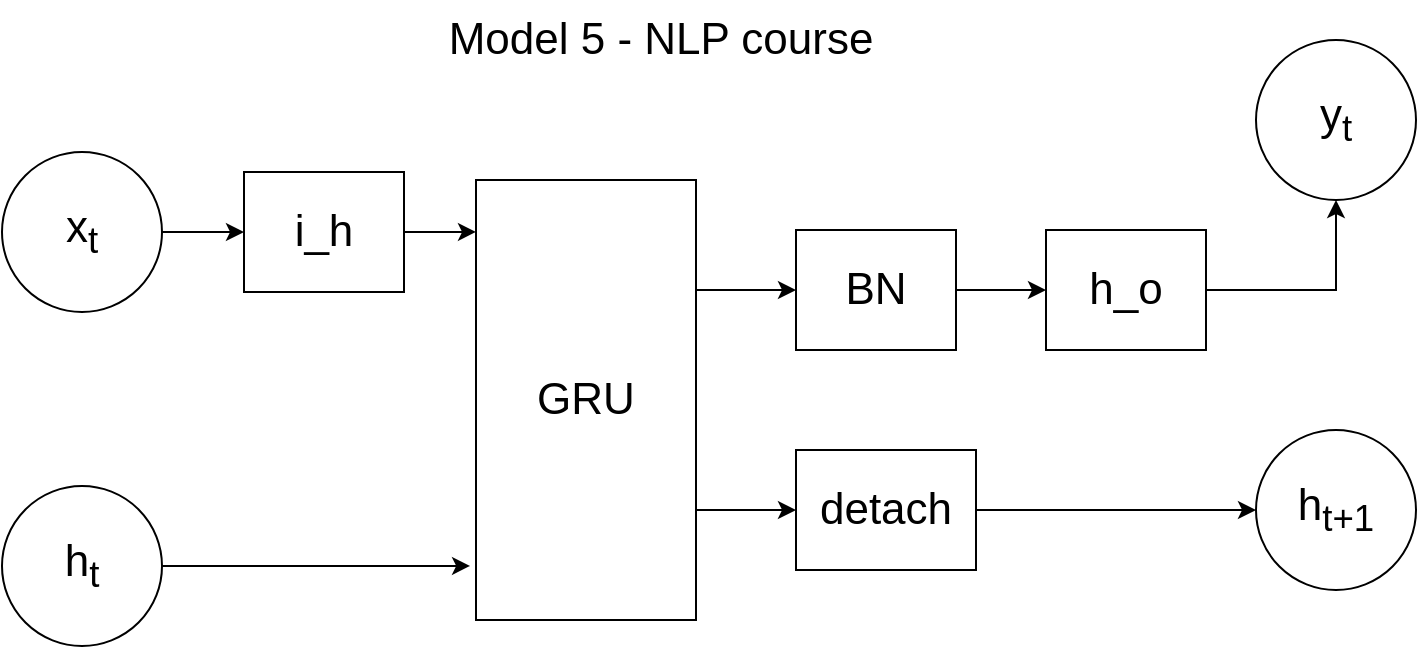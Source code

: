 <mxfile version="13.1.0" type="github">
  <diagram id="1GKKDXF-R92OJmJt7ag7" name="Page-1">
    <mxGraphModel dx="1394" dy="762" grid="1" gridSize="10" guides="1" tooltips="1" connect="1" arrows="1" fold="1" page="1" pageScale="1" pageWidth="850" pageHeight="1100" math="0" shadow="0">
      <root>
        <mxCell id="0" />
        <mxCell id="1" parent="0" />
        <mxCell id="cSuh4EMJ_YhLJFFOIqGN-17" style="edgeStyle=orthogonalEdgeStyle;rounded=0;orthogonalLoop=1;jettySize=auto;html=1;entryX=-0.027;entryY=0.877;entryDx=0;entryDy=0;entryPerimeter=0;fontSize=22;" parent="1" source="cSuh4EMJ_YhLJFFOIqGN-2" target="cSuh4EMJ_YhLJFFOIqGN-8" edge="1">
          <mxGeometry relative="1" as="geometry" />
        </mxCell>
        <mxCell id="cSuh4EMJ_YhLJFFOIqGN-2" value="h&lt;sub&gt;t&lt;/sub&gt;" style="ellipse;whiteSpace=wrap;html=1;aspect=fixed;fontSize=22;" parent="1" vertex="1">
          <mxGeometry x="123" y="483" width="80" height="80" as="geometry" />
        </mxCell>
        <mxCell id="cSuh4EMJ_YhLJFFOIqGN-10" style="edgeStyle=orthogonalEdgeStyle;rounded=0;orthogonalLoop=1;jettySize=auto;html=1;exitX=1;exitY=0.5;exitDx=0;exitDy=0;entryX=0;entryY=0.5;entryDx=0;entryDy=0;fontSize=22;" parent="1" source="cSuh4EMJ_YhLJFFOIqGN-3" target="cSuh4EMJ_YhLJFFOIqGN-4" edge="1">
          <mxGeometry relative="1" as="geometry" />
        </mxCell>
        <mxCell id="cSuh4EMJ_YhLJFFOIqGN-3" value="x&lt;sub&gt;t&lt;/sub&gt;" style="ellipse;whiteSpace=wrap;html=1;aspect=fixed;fontSize=22;" parent="1" vertex="1">
          <mxGeometry x="123" y="316" width="80" height="80" as="geometry" />
        </mxCell>
        <mxCell id="cSuh4EMJ_YhLJFFOIqGN-11" style="edgeStyle=orthogonalEdgeStyle;rounded=0;orthogonalLoop=1;jettySize=auto;html=1;entryX=0;entryY=0.118;entryDx=0;entryDy=0;entryPerimeter=0;fontSize=22;" parent="1" source="cSuh4EMJ_YhLJFFOIqGN-4" target="cSuh4EMJ_YhLJFFOIqGN-8" edge="1">
          <mxGeometry relative="1" as="geometry" />
        </mxCell>
        <mxCell id="cSuh4EMJ_YhLJFFOIqGN-4" value="i_h" style="rounded=0;whiteSpace=wrap;html=1;fontSize=22;" parent="1" vertex="1">
          <mxGeometry x="244" y="326" width="80" height="60" as="geometry" />
        </mxCell>
        <mxCell id="cSuh4EMJ_YhLJFFOIqGN-14" style="edgeStyle=orthogonalEdgeStyle;rounded=0;orthogonalLoop=1;jettySize=auto;html=1;entryX=0;entryY=0.5;entryDx=0;entryDy=0;fontSize=22;" parent="1" source="cSuh4EMJ_YhLJFFOIqGN-5" target="cSuh4EMJ_YhLJFFOIqGN-6" edge="1">
          <mxGeometry relative="1" as="geometry" />
        </mxCell>
        <mxCell id="cSuh4EMJ_YhLJFFOIqGN-5" value="BN" style="rounded=0;whiteSpace=wrap;html=1;fontSize=22;" parent="1" vertex="1">
          <mxGeometry x="520" y="355" width="80" height="60" as="geometry" />
        </mxCell>
        <mxCell id="cSuh4EMJ_YhLJFFOIqGN-18" style="edgeStyle=orthogonalEdgeStyle;rounded=0;orthogonalLoop=1;jettySize=auto;html=1;fontSize=22;" parent="1" source="cSuh4EMJ_YhLJFFOIqGN-6" target="cSuh4EMJ_YhLJFFOIqGN-19" edge="1">
          <mxGeometry relative="1" as="geometry">
            <mxPoint x="780" y="330" as="targetPoint" />
          </mxGeometry>
        </mxCell>
        <mxCell id="cSuh4EMJ_YhLJFFOIqGN-6" value="h_o" style="rounded=0;whiteSpace=wrap;html=1;fontSize=22;" parent="1" vertex="1">
          <mxGeometry x="645" y="355" width="80" height="60" as="geometry" />
        </mxCell>
        <mxCell id="cSuh4EMJ_YhLJFFOIqGN-16" style="edgeStyle=orthogonalEdgeStyle;rounded=0;orthogonalLoop=1;jettySize=auto;html=1;fontSize=22;" parent="1" source="cSuh4EMJ_YhLJFFOIqGN-7" edge="1">
          <mxGeometry relative="1" as="geometry">
            <mxPoint x="750" y="495" as="targetPoint" />
          </mxGeometry>
        </mxCell>
        <mxCell id="cSuh4EMJ_YhLJFFOIqGN-7" value="detach" style="rounded=0;whiteSpace=wrap;html=1;fontSize=22;" parent="1" vertex="1">
          <mxGeometry x="520" y="465" width="90" height="60" as="geometry" />
        </mxCell>
        <mxCell id="cSuh4EMJ_YhLJFFOIqGN-12" style="edgeStyle=orthogonalEdgeStyle;rounded=0;orthogonalLoop=1;jettySize=auto;html=1;exitX=1;exitY=0.25;exitDx=0;exitDy=0;entryX=0;entryY=0.5;entryDx=0;entryDy=0;fontSize=22;" parent="1" source="cSuh4EMJ_YhLJFFOIqGN-8" target="cSuh4EMJ_YhLJFFOIqGN-5" edge="1">
          <mxGeometry relative="1" as="geometry" />
        </mxCell>
        <mxCell id="cSuh4EMJ_YhLJFFOIqGN-15" style="edgeStyle=orthogonalEdgeStyle;rounded=0;orthogonalLoop=1;jettySize=auto;html=1;exitX=1;exitY=0.75;exitDx=0;exitDy=0;entryX=0;entryY=0.5;entryDx=0;entryDy=0;fontSize=22;" parent="1" source="cSuh4EMJ_YhLJFFOIqGN-8" target="cSuh4EMJ_YhLJFFOIqGN-7" edge="1">
          <mxGeometry relative="1" as="geometry" />
        </mxCell>
        <mxCell id="cSuh4EMJ_YhLJFFOIqGN-8" value="GRU" style="rounded=0;whiteSpace=wrap;html=1;fontSize=22;" parent="1" vertex="1">
          <mxGeometry x="360" y="330" width="110" height="220" as="geometry" />
        </mxCell>
        <mxCell id="cSuh4EMJ_YhLJFFOIqGN-19" value="y&lt;sub&gt;t&lt;/sub&gt;" style="ellipse;whiteSpace=wrap;html=1;aspect=fixed;fontSize=22;" parent="1" vertex="1">
          <mxGeometry x="750" y="260" width="80" height="80" as="geometry" />
        </mxCell>
        <mxCell id="cSuh4EMJ_YhLJFFOIqGN-20" value="h&lt;sub&gt;t+1&lt;/sub&gt;" style="ellipse;whiteSpace=wrap;html=1;aspect=fixed;fontSize=22;" parent="1" vertex="1">
          <mxGeometry x="750" y="455" width="80" height="80" as="geometry" />
        </mxCell>
        <mxCell id="cSuh4EMJ_YhLJFFOIqGN-21" value="Model 5 - NLP course" style="text;html=1;strokeColor=none;fillColor=none;align=center;verticalAlign=middle;whiteSpace=wrap;rounded=0;fontSize=22;" parent="1" vertex="1">
          <mxGeometry x="320" y="240" width="265" height="40" as="geometry" />
        </mxCell>
      </root>
    </mxGraphModel>
  </diagram>
</mxfile>
